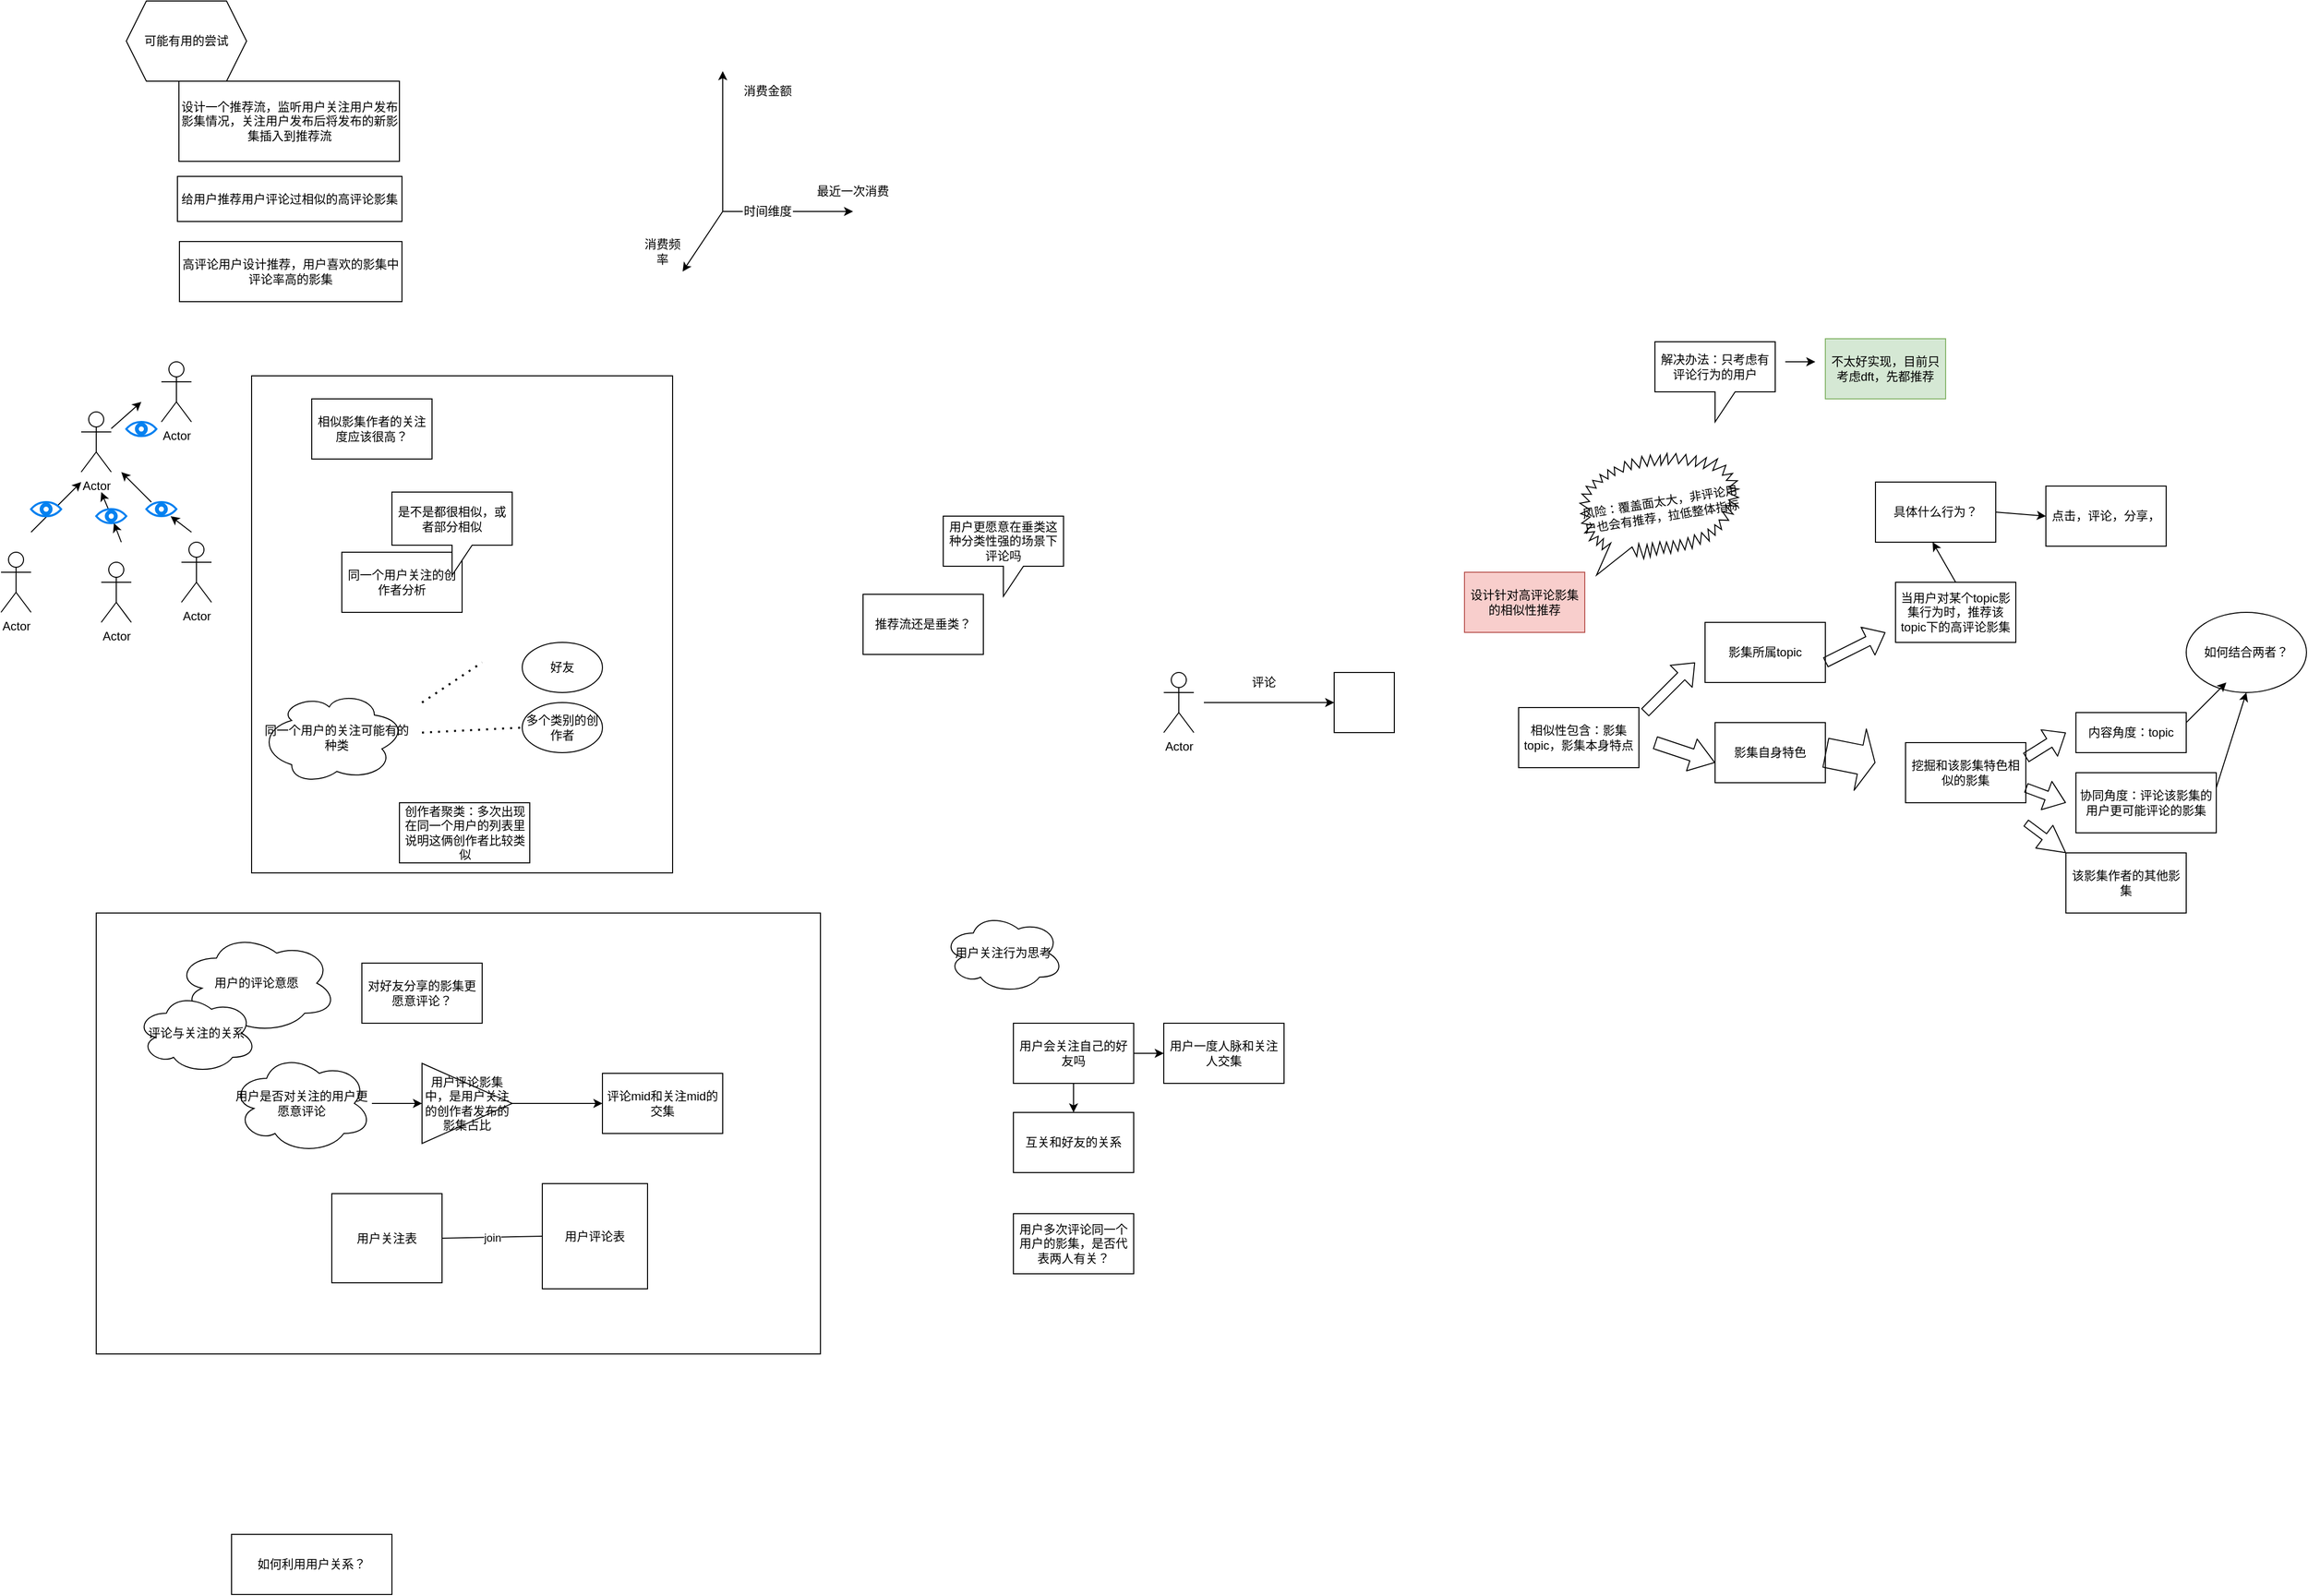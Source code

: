 <mxfile version="14.1.8" type="github" pages="3">
  <diagram id="dOFuiFwntcqT5JKXSm8d" name="Page-1">
    <mxGraphModel dx="1547" dy="1411" grid="1" gridSize="10" guides="1" tooltips="1" connect="1" arrows="1" fold="1" page="1" pageScale="1" pageWidth="827" pageHeight="1169" math="0" shadow="0">
      <root>
        <mxCell id="0" />
        <mxCell id="1" parent="0" />
        <mxCell id="rdN8tX-XrbKSmI1yQe68-52" value="" style="rounded=0;whiteSpace=wrap;html=1;" parent="1" vertex="1">
          <mxGeometry x="390" y="374" width="420" height="496" as="geometry" />
        </mxCell>
        <mxCell id="rdN8tX-XrbKSmI1yQe68-51" value="" style="rounded=0;whiteSpace=wrap;html=1;" parent="1" vertex="1">
          <mxGeometry x="235" y="910" width="722.5" height="440" as="geometry" />
        </mxCell>
        <mxCell id="rdN8tX-XrbKSmI1yQe68-13" value="设计一个推荐流，监听用户关注用户发布影集情况，关注用户发布后将发布的新影集插入到推荐流" style="rounded=0;whiteSpace=wrap;html=1;" parent="1" vertex="1">
          <mxGeometry x="317.5" y="80" width="220" height="80" as="geometry" />
        </mxCell>
        <mxCell id="rdN8tX-XrbKSmI1yQe68-14" value="Actor" style="shape=umlActor;verticalLabelPosition=bottom;verticalAlign=top;html=1;outlineConnect=0;" parent="1" vertex="1">
          <mxGeometry x="220" y="410" width="30" height="60" as="geometry" />
        </mxCell>
        <mxCell id="rdN8tX-XrbKSmI1yQe68-15" value="Actor" style="shape=umlActor;verticalLabelPosition=bottom;verticalAlign=top;html=1;outlineConnect=0;" parent="1" vertex="1">
          <mxGeometry x="140" y="550" width="30" height="60" as="geometry" />
        </mxCell>
        <mxCell id="rdN8tX-XrbKSmI1yQe68-16" value="Actor" style="shape=umlActor;verticalLabelPosition=bottom;verticalAlign=top;html=1;outlineConnect=0;" parent="1" vertex="1">
          <mxGeometry x="240" y="560" width="30" height="60" as="geometry" />
        </mxCell>
        <mxCell id="rdN8tX-XrbKSmI1yQe68-17" value="Actor" style="shape=umlActor;verticalLabelPosition=bottom;verticalAlign=top;html=1;outlineConnect=0;" parent="1" vertex="1">
          <mxGeometry x="320" y="540" width="30" height="60" as="geometry" />
        </mxCell>
        <mxCell id="rdN8tX-XrbKSmI1yQe68-18" value="" style="endArrow=classic;html=1;" parent="1" edge="1">
          <mxGeometry width="50" height="50" relative="1" as="geometry">
            <mxPoint x="170" y="530" as="sourcePoint" />
            <mxPoint x="220" y="480" as="targetPoint" />
          </mxGeometry>
        </mxCell>
        <mxCell id="rdN8tX-XrbKSmI1yQe68-19" value="" style="endArrow=classic;html=1;" parent="1" source="rdN8tX-XrbKSmI1yQe68-22" edge="1">
          <mxGeometry width="50" height="50" relative="1" as="geometry">
            <mxPoint x="260" y="540" as="sourcePoint" />
            <mxPoint x="240" y="490" as="targetPoint" />
          </mxGeometry>
        </mxCell>
        <mxCell id="rdN8tX-XrbKSmI1yQe68-20" value="" style="endArrow=classic;html=1;exitX=0.167;exitY=0.004;exitDx=0;exitDy=0;exitPerimeter=0;" parent="1" source="rdN8tX-XrbKSmI1yQe68-24" edge="1">
          <mxGeometry width="50" height="50" relative="1" as="geometry">
            <mxPoint x="350" y="470" as="sourcePoint" />
            <mxPoint x="260" y="470" as="targetPoint" />
            <Array as="points">
              <mxPoint x="270" y="480" />
            </Array>
          </mxGeometry>
        </mxCell>
        <mxCell id="rdN8tX-XrbKSmI1yQe68-21" value="" style="html=1;verticalLabelPosition=bottom;align=center;labelBackgroundColor=#ffffff;verticalAlign=top;strokeWidth=2;strokeColor=#0080F0;shadow=0;dashed=0;shape=mxgraph.ios7.icons.eye;" parent="1" vertex="1">
          <mxGeometry x="170" y="500" width="30" height="14.1" as="geometry" />
        </mxCell>
        <mxCell id="rdN8tX-XrbKSmI1yQe68-22" value="" style="html=1;verticalLabelPosition=bottom;align=center;labelBackgroundColor=#ffffff;verticalAlign=top;strokeWidth=2;strokeColor=#0080F0;shadow=0;dashed=0;shape=mxgraph.ios7.icons.eye;" parent="1" vertex="1">
          <mxGeometry x="235" y="506.95" width="30" height="14.1" as="geometry" />
        </mxCell>
        <mxCell id="rdN8tX-XrbKSmI1yQe68-23" value="" style="endArrow=classic;html=1;" parent="1" target="rdN8tX-XrbKSmI1yQe68-22" edge="1">
          <mxGeometry width="50" height="50" relative="1" as="geometry">
            <mxPoint x="260" y="540" as="sourcePoint" />
            <mxPoint x="240" y="490" as="targetPoint" />
          </mxGeometry>
        </mxCell>
        <mxCell id="rdN8tX-XrbKSmI1yQe68-24" value="" style="html=1;verticalLabelPosition=bottom;align=center;labelBackgroundColor=#ffffff;verticalAlign=top;strokeWidth=2;strokeColor=#0080F0;shadow=0;dashed=0;shape=mxgraph.ios7.icons.eye;" parent="1" vertex="1">
          <mxGeometry x="285" y="499.95" width="30" height="14.1" as="geometry" />
        </mxCell>
        <mxCell id="rdN8tX-XrbKSmI1yQe68-25" value="" style="endArrow=classic;html=1;" parent="1" target="rdN8tX-XrbKSmI1yQe68-24" edge="1">
          <mxGeometry width="50" height="50" relative="1" as="geometry">
            <mxPoint x="330.0" y="530" as="sourcePoint" />
            <mxPoint x="270" y="480" as="targetPoint" />
          </mxGeometry>
        </mxCell>
        <mxCell id="rdN8tX-XrbKSmI1yQe68-26" value="" style="endArrow=classic;html=1;" parent="1" source="rdN8tX-XrbKSmI1yQe68-14" edge="1">
          <mxGeometry width="50" height="50" relative="1" as="geometry">
            <mxPoint x="330.01" y="469.996" as="sourcePoint" />
            <mxPoint x="280" y="400" as="targetPoint" />
            <Array as="points" />
          </mxGeometry>
        </mxCell>
        <mxCell id="rdN8tX-XrbKSmI1yQe68-27" value="Actor" style="shape=umlActor;verticalLabelPosition=bottom;verticalAlign=top;html=1;outlineConnect=0;" parent="1" vertex="1">
          <mxGeometry x="300" y="360" width="30" height="60" as="geometry" />
        </mxCell>
        <mxCell id="rdN8tX-XrbKSmI1yQe68-28" value="" style="html=1;verticalLabelPosition=bottom;align=center;labelBackgroundColor=#ffffff;verticalAlign=top;strokeWidth=2;strokeColor=#0080F0;shadow=0;dashed=0;shape=mxgraph.ios7.icons.eye;" parent="1" vertex="1">
          <mxGeometry x="265" y="420" width="30" height="14.1" as="geometry" />
        </mxCell>
        <mxCell id="rdN8tX-XrbKSmI1yQe68-29" value="相似影集作者的关注度应该很高？" style="rounded=0;whiteSpace=wrap;html=1;" parent="1" vertex="1">
          <mxGeometry x="450" y="397" width="120" height="60" as="geometry" />
        </mxCell>
        <mxCell id="rdN8tX-XrbKSmI1yQe68-30" value="同一个用户关注的创作者分析" style="rounded=0;whiteSpace=wrap;html=1;" parent="1" vertex="1">
          <mxGeometry x="480" y="550" width="120" height="60" as="geometry" />
        </mxCell>
        <mxCell id="rdN8tX-XrbKSmI1yQe68-31" value="是不是都很相似，或者部分相似" style="shape=callout;whiteSpace=wrap;html=1;perimeter=calloutPerimeter;" parent="1" vertex="1">
          <mxGeometry x="530" y="490" width="120" height="83" as="geometry" />
        </mxCell>
        <mxCell id="rdN8tX-XrbKSmI1yQe68-32" value="同一个用户的关注可能有的种类" style="ellipse;shape=cloud;whiteSpace=wrap;html=1;direction=south;" parent="1" vertex="1">
          <mxGeometry x="400" y="690" width="150" height="90" as="geometry" />
        </mxCell>
        <mxCell id="rdN8tX-XrbKSmI1yQe68-33" value="好友" style="ellipse;whiteSpace=wrap;html=1;" parent="1" vertex="1">
          <mxGeometry x="660" y="640" width="80" height="50" as="geometry" />
        </mxCell>
        <mxCell id="rdN8tX-XrbKSmI1yQe68-34" value="多个类别的创作者" style="ellipse;whiteSpace=wrap;html=1;" parent="1" vertex="1">
          <mxGeometry x="660" y="700" width="80" height="50" as="geometry" />
        </mxCell>
        <mxCell id="rdN8tX-XrbKSmI1yQe68-36" value="创作者聚类：多次出现在同一个用户的列表里说明这俩创作者比较类似" style="rounded=0;whiteSpace=wrap;html=1;" parent="1" vertex="1">
          <mxGeometry x="537.5" y="800" width="130" height="60" as="geometry" />
        </mxCell>
        <mxCell id="rdN8tX-XrbKSmI1yQe68-39" value="" style="endArrow=none;dashed=1;html=1;dashPattern=1 3;strokeWidth=2;" parent="1" edge="1">
          <mxGeometry width="50" height="50" relative="1" as="geometry">
            <mxPoint x="560" y="700" as="sourcePoint" />
            <mxPoint x="620" y="660" as="targetPoint" />
          </mxGeometry>
        </mxCell>
        <mxCell id="rdN8tX-XrbKSmI1yQe68-40" value="" style="endArrow=none;dashed=1;html=1;dashPattern=1 3;strokeWidth=2;entryX=0;entryY=0.5;entryDx=0;entryDy=0;" parent="1" target="rdN8tX-XrbKSmI1yQe68-34" edge="1">
          <mxGeometry width="50" height="50" relative="1" as="geometry">
            <mxPoint x="560" y="730" as="sourcePoint" />
            <mxPoint x="630" y="670" as="targetPoint" />
          </mxGeometry>
        </mxCell>
        <mxCell id="rdN8tX-XrbKSmI1yQe68-41" value="用户的评论意愿" style="ellipse;shape=cloud;whiteSpace=wrap;html=1;" parent="1" vertex="1">
          <mxGeometry x="315" y="930" width="160" height="100" as="geometry" />
        </mxCell>
        <mxCell id="rdN8tX-XrbKSmI1yQe68-45" value="" style="edgeStyle=orthogonalEdgeStyle;rounded=0;orthogonalLoop=1;jettySize=auto;html=1;" parent="1" source="rdN8tX-XrbKSmI1yQe68-42" target="rdN8tX-XrbKSmI1yQe68-43" edge="1">
          <mxGeometry relative="1" as="geometry" />
        </mxCell>
        <mxCell id="rdN8tX-XrbKSmI1yQe68-42" value="用户是否对关注的用户更愿意评论" style="ellipse;shape=cloud;whiteSpace=wrap;html=1;" parent="1" vertex="1">
          <mxGeometry x="370" y="1050" width="140" height="100" as="geometry" />
        </mxCell>
        <mxCell id="rdN8tX-XrbKSmI1yQe68-47" value="" style="edgeStyle=orthogonalEdgeStyle;rounded=0;orthogonalLoop=1;jettySize=auto;html=1;" parent="1" source="rdN8tX-XrbKSmI1yQe68-43" target="rdN8tX-XrbKSmI1yQe68-46" edge="1">
          <mxGeometry relative="1" as="geometry" />
        </mxCell>
        <mxCell id="rdN8tX-XrbKSmI1yQe68-43" value="用户评论影集中，是用户关注的创作者发布的影集占比" style="triangle;whiteSpace=wrap;html=1;" parent="1" vertex="1">
          <mxGeometry x="560" y="1060" width="90" height="80" as="geometry" />
        </mxCell>
        <mxCell id="rdN8tX-XrbKSmI1yQe68-46" value="评论mid和关注mid的交集" style="rounded=0;whiteSpace=wrap;html=1;" parent="1" vertex="1">
          <mxGeometry x="740" y="1070" width="120" height="60" as="geometry" />
        </mxCell>
        <mxCell id="rdN8tX-XrbKSmI1yQe68-48" value="用户关注表" style="rounded=0;whiteSpace=wrap;html=1;" parent="1" vertex="1">
          <mxGeometry x="470" y="1190" width="110" height="89" as="geometry" />
        </mxCell>
        <mxCell id="rdN8tX-XrbKSmI1yQe68-49" value="用户评论表" style="whiteSpace=wrap;html=1;aspect=fixed;" parent="1" vertex="1">
          <mxGeometry x="680" y="1180" width="105" height="105" as="geometry" />
        </mxCell>
        <mxCell id="rdN8tX-XrbKSmI1yQe68-50" value="join" style="endArrow=none;html=1;entryX=0;entryY=0.5;entryDx=0;entryDy=0;exitX=1;exitY=0.5;exitDx=0;exitDy=0;" parent="1" source="rdN8tX-XrbKSmI1yQe68-48" target="rdN8tX-XrbKSmI1yQe68-49" edge="1">
          <mxGeometry width="50" height="50" relative="1" as="geometry">
            <mxPoint x="530" y="1250" as="sourcePoint" />
            <mxPoint x="580" y="1200" as="targetPoint" />
          </mxGeometry>
        </mxCell>
        <mxCell id="rdN8tX-XrbKSmI1yQe68-53" value="对好友分享的影集更愿意评论？" style="rounded=0;whiteSpace=wrap;html=1;" parent="1" vertex="1">
          <mxGeometry x="500" y="960" width="120" height="60" as="geometry" />
        </mxCell>
        <mxCell id="rdN8tX-XrbKSmI1yQe68-54" value="推荐流还是垂类？" style="rounded=0;whiteSpace=wrap;html=1;" parent="1" vertex="1">
          <mxGeometry x="1000" y="592" width="120" height="60" as="geometry" />
        </mxCell>
        <mxCell id="rdN8tX-XrbKSmI1yQe68-55" value="用户更愿意在垂类这种分类性强的场景下评论吗" style="shape=callout;whiteSpace=wrap;html=1;perimeter=calloutPerimeter;" parent="1" vertex="1">
          <mxGeometry x="1080" y="514" width="120" height="80" as="geometry" />
        </mxCell>
        <mxCell id="rdN8tX-XrbKSmI1yQe68-58" value="" style="edgeStyle=orthogonalEdgeStyle;rounded=0;orthogonalLoop=1;jettySize=auto;html=1;" parent="1" source="rdN8tX-XrbKSmI1yQe68-56" target="rdN8tX-XrbKSmI1yQe68-57" edge="1">
          <mxGeometry relative="1" as="geometry" />
        </mxCell>
        <mxCell id="rdN8tX-XrbKSmI1yQe68-60" value="" style="edgeStyle=orthogonalEdgeStyle;rounded=0;orthogonalLoop=1;jettySize=auto;html=1;" parent="1" source="rdN8tX-XrbKSmI1yQe68-56" target="rdN8tX-XrbKSmI1yQe68-59" edge="1">
          <mxGeometry relative="1" as="geometry" />
        </mxCell>
        <mxCell id="rdN8tX-XrbKSmI1yQe68-56" value="用户会关注自己的好友吗" style="rounded=0;whiteSpace=wrap;html=1;" parent="1" vertex="1">
          <mxGeometry x="1150" y="1020" width="120" height="60" as="geometry" />
        </mxCell>
        <mxCell id="rdN8tX-XrbKSmI1yQe68-57" value="用户一度人脉和关注人交集" style="rounded=0;whiteSpace=wrap;html=1;" parent="1" vertex="1">
          <mxGeometry x="1300" y="1020" width="120" height="60" as="geometry" />
        </mxCell>
        <mxCell id="rdN8tX-XrbKSmI1yQe68-59" value="互关和好友的关系" style="rounded=0;whiteSpace=wrap;html=1;" parent="1" vertex="1">
          <mxGeometry x="1150" y="1109" width="120" height="60" as="geometry" />
        </mxCell>
        <mxCell id="rdN8tX-XrbKSmI1yQe68-61" value="用户多次评论同一个用户的影集，是否代表两人有关？" style="rounded=0;whiteSpace=wrap;html=1;" parent="1" vertex="1">
          <mxGeometry x="1150" y="1210" width="120" height="60" as="geometry" />
        </mxCell>
        <mxCell id="rdN8tX-XrbKSmI1yQe68-62" value="如何利用用户关系？" style="rounded=0;whiteSpace=wrap;html=1;" parent="1" vertex="1">
          <mxGeometry x="370" y="1530" width="160" height="60" as="geometry" />
        </mxCell>
        <mxCell id="rdN8tX-XrbKSmI1yQe68-63" value="评论与关注的关系" style="ellipse;shape=cloud;whiteSpace=wrap;html=1;" parent="1" vertex="1">
          <mxGeometry x="275" y="990" width="120" height="80" as="geometry" />
        </mxCell>
        <mxCell id="rdN8tX-XrbKSmI1yQe68-64" value="用户关注行为思考" style="ellipse;shape=cloud;whiteSpace=wrap;html=1;" parent="1" vertex="1">
          <mxGeometry x="1080" y="910" width="120" height="80" as="geometry" />
        </mxCell>
        <mxCell id="rdN8tX-XrbKSmI1yQe68-65" value="可能有用的尝试" style="shape=hexagon;perimeter=hexagonPerimeter2;whiteSpace=wrap;html=1;fixedSize=1;" parent="1" vertex="1">
          <mxGeometry x="265" width="120" height="80" as="geometry" />
        </mxCell>
        <mxCell id="KU2vFLu4_p0BkYGEhkjV-1" value="" style="endArrow=classic;html=1;" parent="1" edge="1">
          <mxGeometry width="50" height="50" relative="1" as="geometry">
            <mxPoint x="860" y="210" as="sourcePoint" />
            <mxPoint x="860" y="70" as="targetPoint" />
          </mxGeometry>
        </mxCell>
        <mxCell id="KU2vFLu4_p0BkYGEhkjV-2" value="" style="endArrow=classic;html=1;" parent="1" source="KU2vFLu4_p0BkYGEhkjV-11" edge="1">
          <mxGeometry width="50" height="50" relative="1" as="geometry">
            <mxPoint x="860" y="210" as="sourcePoint" />
            <mxPoint x="990" y="210" as="targetPoint" />
          </mxGeometry>
        </mxCell>
        <mxCell id="KU2vFLu4_p0BkYGEhkjV-3" value="" style="endArrow=classic;html=1;" parent="1" edge="1">
          <mxGeometry width="50" height="50" relative="1" as="geometry">
            <mxPoint x="860" y="210" as="sourcePoint" />
            <mxPoint x="820" y="270" as="targetPoint" />
          </mxGeometry>
        </mxCell>
        <mxCell id="KU2vFLu4_p0BkYGEhkjV-4" value="最近一次消费" style="text;html=1;strokeColor=none;fillColor=none;align=center;verticalAlign=middle;whiteSpace=wrap;rounded=0;" parent="1" vertex="1">
          <mxGeometry x="950" y="180" width="80" height="20" as="geometry" />
        </mxCell>
        <mxCell id="KU2vFLu4_p0BkYGEhkjV-5" value="消费频率" style="text;html=1;strokeColor=none;fillColor=none;align=center;verticalAlign=middle;whiteSpace=wrap;rounded=0;" parent="1" vertex="1">
          <mxGeometry x="780" y="240" width="40" height="20" as="geometry" />
        </mxCell>
        <mxCell id="KU2vFLu4_p0BkYGEhkjV-8" value="消费金额" style="text;html=1;strokeColor=none;fillColor=none;align=center;verticalAlign=middle;whiteSpace=wrap;rounded=0;" parent="1" vertex="1">
          <mxGeometry x="880" y="80" width="50" height="20" as="geometry" />
        </mxCell>
        <mxCell id="KU2vFLu4_p0BkYGEhkjV-11" value="时间维度" style="text;html=1;strokeColor=none;fillColor=none;align=center;verticalAlign=middle;whiteSpace=wrap;rounded=0;" parent="1" vertex="1">
          <mxGeometry x="880" y="200" width="50" height="20" as="geometry" />
        </mxCell>
        <mxCell id="KU2vFLu4_p0BkYGEhkjV-12" value="" style="endArrow=none;html=1;endFill=0;" parent="1" target="KU2vFLu4_p0BkYGEhkjV-11" edge="1">
          <mxGeometry width="50" height="50" relative="1" as="geometry">
            <mxPoint x="860" y="210" as="sourcePoint" />
            <mxPoint x="990" y="210" as="targetPoint" />
          </mxGeometry>
        </mxCell>
        <mxCell id="KU2vFLu4_p0BkYGEhkjV-13" value="给用户推荐用户评论过相似的高评论影集" style="rounded=0;whiteSpace=wrap;html=1;" parent="1" vertex="1">
          <mxGeometry x="316" y="175" width="224" height="45" as="geometry" />
        </mxCell>
        <mxCell id="KU2vFLu4_p0BkYGEhkjV-16" value="高评论用户设计推荐，用户喜欢的影集中评论率高的影集" style="rounded=0;whiteSpace=wrap;html=1;" parent="1" vertex="1">
          <mxGeometry x="318" y="240" width="222" height="60" as="geometry" />
        </mxCell>
        <mxCell id="WXnNlb9rx-LCzxP0Qc3t-2" value="Actor" style="shape=umlActor;verticalLabelPosition=bottom;verticalAlign=top;html=1;outlineConnect=0;" parent="1" vertex="1">
          <mxGeometry x="1300" y="670" width="30" height="60" as="geometry" />
        </mxCell>
        <mxCell id="WXnNlb9rx-LCzxP0Qc3t-3" value="" style="rounded=0;whiteSpace=wrap;html=1;" parent="1" vertex="1">
          <mxGeometry x="1470" y="670" width="60" height="60" as="geometry" />
        </mxCell>
        <mxCell id="WXnNlb9rx-LCzxP0Qc3t-4" value="" style="endArrow=classic;html=1;entryX=0;entryY=0.5;entryDx=0;entryDy=0;" parent="1" target="WXnNlb9rx-LCzxP0Qc3t-3" edge="1">
          <mxGeometry width="50" height="50" relative="1" as="geometry">
            <mxPoint x="1340" y="700" as="sourcePoint" />
            <mxPoint x="1420" y="680" as="targetPoint" />
            <Array as="points">
              <mxPoint x="1420" y="700" />
            </Array>
          </mxGeometry>
        </mxCell>
        <mxCell id="WXnNlb9rx-LCzxP0Qc3t-5" value="评论" style="text;html=1;strokeColor=none;fillColor=none;align=center;verticalAlign=middle;whiteSpace=wrap;rounded=0;" parent="1" vertex="1">
          <mxGeometry x="1380" y="670" width="40" height="20" as="geometry" />
        </mxCell>
        <mxCell id="WXnNlb9rx-LCzxP0Qc3t-7" value="设计针对高评论影集的相似性推荐" style="rounded=0;whiteSpace=wrap;html=1;fillColor=#f8cecc;strokeColor=#b85450;" parent="1" vertex="1">
          <mxGeometry x="1600" y="570" width="120" height="60" as="geometry" />
        </mxCell>
        <mxCell id="WXnNlb9rx-LCzxP0Qc3t-8" value="相似性包含：影集topic，影集本身特点" style="rounded=0;whiteSpace=wrap;html=1;" parent="1" vertex="1">
          <mxGeometry x="1654" y="705" width="120" height="60" as="geometry" />
        </mxCell>
        <mxCell id="WXnNlb9rx-LCzxP0Qc3t-9" value="影集所属topic" style="rounded=0;whiteSpace=wrap;html=1;" parent="1" vertex="1">
          <mxGeometry x="1840" y="620" width="120" height="60" as="geometry" />
        </mxCell>
        <mxCell id="WXnNlb9rx-LCzxP0Qc3t-10" value="" style="shape=flexArrow;endArrow=classic;html=1;" parent="1" edge="1">
          <mxGeometry width="50" height="50" relative="1" as="geometry">
            <mxPoint x="1780" y="710" as="sourcePoint" />
            <mxPoint x="1830" y="660" as="targetPoint" />
          </mxGeometry>
        </mxCell>
        <mxCell id="WXnNlb9rx-LCzxP0Qc3t-11" value="影集自身特色" style="rounded=0;whiteSpace=wrap;html=1;" parent="1" vertex="1">
          <mxGeometry x="1850" y="720" width="110" height="60" as="geometry" />
        </mxCell>
        <mxCell id="WXnNlb9rx-LCzxP0Qc3t-12" value="" style="shape=flexArrow;endArrow=classic;html=1;width=12.414;endSize=7.655;" parent="1" edge="1">
          <mxGeometry width="50" height="50" relative="1" as="geometry">
            <mxPoint x="1790" y="740" as="sourcePoint" />
            <mxPoint x="1850" y="760" as="targetPoint" />
          </mxGeometry>
        </mxCell>
        <mxCell id="WXnNlb9rx-LCzxP0Qc3t-13" value="挖掘和该影集特色相似的影集" style="rounded=0;whiteSpace=wrap;html=1;" parent="1" vertex="1">
          <mxGeometry x="2040" y="740" width="120" height="60" as="geometry" />
        </mxCell>
        <mxCell id="WXnNlb9rx-LCzxP0Qc3t-14" value="" style="shape=flexArrow;endArrow=classic;html=1;exitX=1;exitY=0.5;exitDx=0;exitDy=0;width=29.333;endSize=4.68;endWidth=32.092;" parent="1" source="WXnNlb9rx-LCzxP0Qc3t-11" edge="1">
          <mxGeometry width="50" height="50" relative="1" as="geometry">
            <mxPoint x="1980" y="800" as="sourcePoint" />
            <mxPoint x="2010" y="760" as="targetPoint" />
            <Array as="points" />
          </mxGeometry>
        </mxCell>
        <mxCell id="WXnNlb9rx-LCzxP0Qc3t-16" value="内容角度：topic" style="rounded=0;whiteSpace=wrap;html=1;" parent="1" vertex="1">
          <mxGeometry x="2210" y="710" width="110" height="40" as="geometry" />
        </mxCell>
        <mxCell id="WXnNlb9rx-LCzxP0Qc3t-17" value="当用户对某个topic影集行为时，推荐该topic下的高评论影集" style="rounded=0;whiteSpace=wrap;html=1;" parent="1" vertex="1">
          <mxGeometry x="2030" y="580" width="120" height="60" as="geometry" />
        </mxCell>
        <mxCell id="WXnNlb9rx-LCzxP0Qc3t-18" value="" style="shape=flexArrow;endArrow=classic;html=1;" parent="1" edge="1">
          <mxGeometry width="50" height="50" relative="1" as="geometry">
            <mxPoint x="1960" y="660" as="sourcePoint" />
            <mxPoint x="2020" y="630" as="targetPoint" />
          </mxGeometry>
        </mxCell>
        <mxCell id="WXnNlb9rx-LCzxP0Qc3t-19" value="具体什么行为？" style="rounded=0;whiteSpace=wrap;html=1;" parent="1" vertex="1">
          <mxGeometry x="2010" y="480" width="120" height="60" as="geometry" />
        </mxCell>
        <mxCell id="WXnNlb9rx-LCzxP0Qc3t-20" value="" style="endArrow=classic;html=1;exitX=0.5;exitY=0;exitDx=0;exitDy=0;" parent="1" source="WXnNlb9rx-LCzxP0Qc3t-17" edge="1">
          <mxGeometry width="50" height="50" relative="1" as="geometry">
            <mxPoint x="2017" y="590" as="sourcePoint" />
            <mxPoint x="2067" y="540" as="targetPoint" />
          </mxGeometry>
        </mxCell>
        <mxCell id="WXnNlb9rx-LCzxP0Qc3t-22" value="" style="shape=flexArrow;endArrow=classic;html=1;exitX=1;exitY=0.25;exitDx=0;exitDy=0;" parent="1" source="WXnNlb9rx-LCzxP0Qc3t-13" edge="1">
          <mxGeometry width="50" height="50" relative="1" as="geometry">
            <mxPoint x="2160" y="790" as="sourcePoint" />
            <mxPoint x="2200" y="730" as="targetPoint" />
          </mxGeometry>
        </mxCell>
        <mxCell id="WXnNlb9rx-LCzxP0Qc3t-23" value="协同角度：评论该影集的用户更可能评论的影集" style="rounded=0;whiteSpace=wrap;html=1;" parent="1" vertex="1">
          <mxGeometry x="2210" y="770" width="140" height="60" as="geometry" />
        </mxCell>
        <mxCell id="WXnNlb9rx-LCzxP0Qc3t-24" value="" style="shape=flexArrow;endArrow=classic;html=1;width=9.091;endSize=6.364;exitX=1;exitY=0.75;exitDx=0;exitDy=0;" parent="1" source="WXnNlb9rx-LCzxP0Qc3t-13" edge="1">
          <mxGeometry width="50" height="50" relative="1" as="geometry">
            <mxPoint x="2160" y="790" as="sourcePoint" />
            <mxPoint x="2200" y="800" as="targetPoint" />
          </mxGeometry>
        </mxCell>
        <mxCell id="WXnNlb9rx-LCzxP0Qc3t-25" value="如何结合两者？" style="ellipse;whiteSpace=wrap;html=1;" parent="1" vertex="1">
          <mxGeometry x="2320" y="610" width="120" height="80" as="geometry" />
        </mxCell>
        <mxCell id="WXnNlb9rx-LCzxP0Qc3t-26" value="" style="endArrow=classic;html=1;" parent="1" edge="1">
          <mxGeometry width="50" height="50" relative="1" as="geometry">
            <mxPoint x="2320" y="720" as="sourcePoint" />
            <mxPoint x="2360" y="680" as="targetPoint" />
          </mxGeometry>
        </mxCell>
        <mxCell id="WXnNlb9rx-LCzxP0Qc3t-27" value="" style="endArrow=classic;html=1;entryX=0.5;entryY=1;entryDx=0;entryDy=0;exitX=1;exitY=0.25;exitDx=0;exitDy=0;" parent="1" source="WXnNlb9rx-LCzxP0Qc3t-23" target="WXnNlb9rx-LCzxP0Qc3t-25" edge="1">
          <mxGeometry width="50" height="50" relative="1" as="geometry">
            <mxPoint x="2350" y="750" as="sourcePoint" />
            <mxPoint x="2400" y="700" as="targetPoint" />
          </mxGeometry>
        </mxCell>
        <mxCell id="WXnNlb9rx-LCzxP0Qc3t-29" value="" style="shape=flexArrow;endArrow=classic;html=1;width=7.368;endSize=8.474;" parent="1" edge="1">
          <mxGeometry width="50" height="50" relative="1" as="geometry">
            <mxPoint x="2160" y="820" as="sourcePoint" />
            <mxPoint x="2200" y="850" as="targetPoint" />
          </mxGeometry>
        </mxCell>
        <mxCell id="WXnNlb9rx-LCzxP0Qc3t-30" value="该影集作者的其他影集" style="rounded=0;whiteSpace=wrap;html=1;gradientColor=none;" parent="1" vertex="1">
          <mxGeometry x="2200" y="850" width="120" height="60" as="geometry" />
        </mxCell>
        <mxCell id="WXnNlb9rx-LCzxP0Qc3t-31" value="点击，评论，分享，" style="rounded=0;whiteSpace=wrap;html=1;gradientColor=none;" parent="1" vertex="1">
          <mxGeometry x="2180" y="484" width="120" height="60" as="geometry" />
        </mxCell>
        <mxCell id="WXnNlb9rx-LCzxP0Qc3t-34" value="" style="endArrow=classic;html=1;exitX=1;exitY=0.5;exitDx=0;exitDy=0;entryX=0;entryY=0.5;entryDx=0;entryDy=0;" parent="1" source="WXnNlb9rx-LCzxP0Qc3t-19" target="WXnNlb9rx-LCzxP0Qc3t-31" edge="1">
          <mxGeometry width="50" height="50" relative="1" as="geometry">
            <mxPoint x="2140" y="540" as="sourcePoint" />
            <mxPoint x="2190" y="490" as="targetPoint" />
          </mxGeometry>
        </mxCell>
        <mxCell id="WXnNlb9rx-LCzxP0Qc3t-35" value="风险：覆盖面太大，非评论用户也会有推荐，拉低整体指标" style="whiteSpace=wrap;html=1;shape=mxgraph.basic.loud_callout;gradientColor=none;rotation=-9;" parent="1" vertex="1">
          <mxGeometry x="1715.72" y="452.05" width="160" height="110" as="geometry" />
        </mxCell>
        <mxCell id="WXnNlb9rx-LCzxP0Qc3t-36" value="解决办法：只考虑有评论行为的用户" style="shape=callout;whiteSpace=wrap;html=1;perimeter=calloutPerimeter;gradientColor=none;" parent="1" vertex="1">
          <mxGeometry x="1790" y="340" width="120" height="80" as="geometry" />
        </mxCell>
        <mxCell id="WXnNlb9rx-LCzxP0Qc3t-37" value="不太好实现，目前只考虑dft，先都推荐" style="rounded=0;whiteSpace=wrap;html=1;fillColor=#d5e8d4;strokeColor=#82b366;" parent="1" vertex="1">
          <mxGeometry x="1960" y="337" width="120" height="60" as="geometry" />
        </mxCell>
        <mxCell id="WXnNlb9rx-LCzxP0Qc3t-38" value="" style="endArrow=classic;html=1;" parent="1" edge="1">
          <mxGeometry width="50" height="50" relative="1" as="geometry">
            <mxPoint x="1920" y="360" as="sourcePoint" />
            <mxPoint x="1950" y="360" as="targetPoint" />
          </mxGeometry>
        </mxCell>
      </root>
    </mxGraphModel>
  </diagram>
  <diagram id="rXC0bMsq2b_RQDuF7LYp" name="Page-2">
    <mxGraphModel dx="2567" dy="1588" grid="1" gridSize="10" guides="1" tooltips="1" connect="1" arrows="1" fold="1" page="1" pageScale="1" pageWidth="827" pageHeight="1169" math="0" shadow="0">
      <root>
        <mxCell id="RrwS-TyLUoEfU-ox_6Vm-0" />
        <mxCell id="RrwS-TyLUoEfU-ox_6Vm-1" parent="RrwS-TyLUoEfU-ox_6Vm-0" />
        <mxCell id="RrwS-TyLUoEfU-ox_6Vm-6" value="" style="edgeStyle=orthogonalEdgeStyle;rounded=0;orthogonalLoop=1;jettySize=auto;html=1;" parent="RrwS-TyLUoEfU-ox_6Vm-1" source="RrwS-TyLUoEfU-ox_6Vm-2" target="RrwS-TyLUoEfU-ox_6Vm-3" edge="1">
          <mxGeometry relative="1" as="geometry" />
        </mxCell>
        <mxCell id="RrwS-TyLUoEfU-ox_6Vm-2" value="用户history_feature" style="rounded=0;whiteSpace=wrap;html=1;" parent="RrwS-TyLUoEfU-ox_6Vm-1" vertex="1">
          <mxGeometry x="5" y="100" width="120" height="60" as="geometry" />
        </mxCell>
        <mxCell id="RrwS-TyLUoEfU-ox_6Vm-3" value="获取top5标签，&lt;br&gt;&amp;nbsp;score = t_play*1 + t_favor*5+t_share *5 + t_comment*10" style="rounded=0;whiteSpace=wrap;html=1;" parent="RrwS-TyLUoEfU-ox_6Vm-1" vertex="1">
          <mxGeometry x="-50" y="215" width="230" height="90" as="geometry" />
        </mxCell>
        <mxCell id="RrwS-TyLUoEfU-ox_6Vm-4" value="redis取数据:&lt;br&gt;tag:v6:[tagId]" style="rounded=0;whiteSpace=wrap;html=1;" parent="RrwS-TyLUoEfU-ox_6Vm-1" vertex="1">
          <mxGeometry x="450" y="230" width="120" height="60" as="geometry" />
        </mxCell>
        <mxCell id="RrwS-TyLUoEfU-ox_6Vm-8" value="" style="edgeStyle=orthogonalEdgeStyle;rounded=0;orthogonalLoop=1;jettySize=auto;html=1;" parent="RrwS-TyLUoEfU-ox_6Vm-1" source="RrwS-TyLUoEfU-ox_6Vm-5" target="RrwS-TyLUoEfU-ox_6Vm-4" edge="1">
          <mxGeometry relative="1" as="geometry" />
        </mxCell>
        <mxCell id="RrwS-TyLUoEfU-ox_6Vm-5" value="前15天影集按照评论uv/曝光uv排序" style="rounded=0;whiteSpace=wrap;html=1;" parent="RrwS-TyLUoEfU-ox_6Vm-1" vertex="1">
          <mxGeometry x="450" y="110" width="120" height="60" as="geometry" />
        </mxCell>
        <mxCell id="RrwS-TyLUoEfU-ox_6Vm-17" value="" style="edgeStyle=orthogonalEdgeStyle;rounded=0;orthogonalLoop=1;jettySize=auto;html=1;" parent="RrwS-TyLUoEfU-ox_6Vm-1" source="RrwS-TyLUoEfU-ox_6Vm-7" target="RrwS-TyLUoEfU-ox_6Vm-16" edge="1">
          <mxGeometry relative="1" as="geometry" />
        </mxCell>
        <mxCell id="RrwS-TyLUoEfU-ox_6Vm-7" value="标签影集排序：&lt;br&gt;tag_score = {1200000:3,1400000:3,100000:2,800000:1,900000:1}&lt;br&gt;按照上述顺序摆放影集" style="rounded=0;whiteSpace=wrap;html=1;" parent="RrwS-TyLUoEfU-ox_6Vm-1" vertex="1">
          <mxGeometry x="170" y="400" width="350" height="80" as="geometry" />
        </mxCell>
        <mxCell id="RrwS-TyLUoEfU-ox_6Vm-9" value="" style="endArrow=classic;html=1;exitX=0.5;exitY=1;exitDx=0;exitDy=0;entryX=0;entryY=0;entryDx=0;entryDy=0;" parent="RrwS-TyLUoEfU-ox_6Vm-1" source="RrwS-TyLUoEfU-ox_6Vm-3" target="RrwS-TyLUoEfU-ox_6Vm-13" edge="1">
          <mxGeometry width="50" height="50" relative="1" as="geometry">
            <mxPoint x="360" y="370" as="sourcePoint" />
            <mxPoint x="240" y="370" as="targetPoint" />
          </mxGeometry>
        </mxCell>
        <mxCell id="RrwS-TyLUoEfU-ox_6Vm-10" value="" style="endArrow=classic;html=1;exitX=0.5;exitY=1;exitDx=0;exitDy=0;entryX=0.5;entryY=0;entryDx=0;entryDy=0;" parent="RrwS-TyLUoEfU-ox_6Vm-1" source="RrwS-TyLUoEfU-ox_6Vm-4" target="RrwS-TyLUoEfU-ox_6Vm-7" edge="1">
          <mxGeometry width="50" height="50" relative="1" as="geometry">
            <mxPoint x="660" y="380" as="sourcePoint" />
            <mxPoint x="710" y="330" as="targetPoint" />
          </mxGeometry>
        </mxCell>
        <mxCell id="RrwS-TyLUoEfU-ox_6Vm-11" value="用户当前影集topic" style="rounded=0;whiteSpace=wrap;html=1;" parent="RrwS-TyLUoEfU-ox_6Vm-1" vertex="1">
          <mxGeometry x="220" y="230" width="120" height="60" as="geometry" />
        </mxCell>
        <mxCell id="RrwS-TyLUoEfU-ox_6Vm-12" value="" style="endArrow=classic;html=1;exitX=0.5;exitY=1;exitDx=0;exitDy=0;entryX=0.5;entryY=0;entryDx=0;entryDy=0;" parent="RrwS-TyLUoEfU-ox_6Vm-1" source="RrwS-TyLUoEfU-ox_6Vm-11" target="RrwS-TyLUoEfU-ox_6Vm-13" edge="1">
          <mxGeometry width="50" height="50" relative="1" as="geometry">
            <mxPoint x="280" y="380" as="sourcePoint" />
            <mxPoint x="280" y="370" as="targetPoint" />
          </mxGeometry>
        </mxCell>
        <mxCell id="RrwS-TyLUoEfU-ox_6Vm-13" value="" style="shape=lineEllipse;line=vertical;perimeter=ellipsePerimeter;whiteSpace=wrap;html=1;backgroundOutline=1;" parent="RrwS-TyLUoEfU-ox_6Vm-1" vertex="1">
          <mxGeometry x="230" y="340" width="30" height="30" as="geometry" />
        </mxCell>
        <mxCell id="RrwS-TyLUoEfU-ox_6Vm-15" value="" style="endArrow=classic;html=1;exitX=0.5;exitY=1;exitDx=0;exitDy=0;" parent="RrwS-TyLUoEfU-ox_6Vm-1" source="RrwS-TyLUoEfU-ox_6Vm-13" target="RrwS-TyLUoEfU-ox_6Vm-7" edge="1">
          <mxGeometry width="50" height="50" relative="1" as="geometry">
            <mxPoint x="310" y="390" as="sourcePoint" />
            <mxPoint x="360" y="340" as="targetPoint" />
          </mxGeometry>
        </mxCell>
        <mxCell id="RrwS-TyLUoEfU-ox_6Vm-16" value="limit:20,召回20条后历史过滤" style="rounded=0;whiteSpace=wrap;html=1;" parent="RrwS-TyLUoEfU-ox_6Vm-1" vertex="1">
          <mxGeometry x="285" y="525" width="120" height="60" as="geometry" />
        </mxCell>
      </root>
    </mxGraphModel>
  </diagram>
  <diagram id="XCMhOwfdfmZJwEUG3RQD" name="交叉特征分析">
    <mxGraphModel dx="557" dy="508" grid="1" gridSize="10" guides="1" tooltips="1" connect="1" arrows="1" fold="1" page="1" pageScale="1" pageWidth="827" pageHeight="1169" math="1" shadow="0">
      <root>
        <mxCell id="YCneD1ASrfSC1GxNxK6B-0" />
        <mxCell id="YCneD1ASrfSC1GxNxK6B-1" parent="YCneD1ASrfSC1GxNxK6B-0" />
        <mxCell id="YCneD1ASrfSC1GxNxK6B-2" value="交叉特征的后验频率作为概率赋值给具有该特征的实体" style="rounded=0;whiteSpace=wrap;html=1;" parent="YCneD1ASrfSC1GxNxK6B-1" vertex="1">
          <mxGeometry x="240" y="40" width="140" height="70" as="geometry" />
        </mxCell>
        <mxCell id="YCneD1ASrfSC1GxNxK6B-4" value="特征A" style="text;html=1;strokeColor=none;fillColor=none;align=center;verticalAlign=middle;whiteSpace=wrap;rounded=0;" parent="YCneD1ASrfSC1GxNxK6B-1" vertex="1">
          <mxGeometry x="360" y="220" width="40" height="20" as="geometry" />
        </mxCell>
        <mxCell id="YCneD1ASrfSC1GxNxK6B-5" value="特征D" style="text;html=1;strokeColor=none;fillColor=none;align=center;verticalAlign=middle;whiteSpace=wrap;rounded=0;" parent="YCneD1ASrfSC1GxNxK6B-1" vertex="1">
          <mxGeometry x="360" y="340" width="40" height="20" as="geometry" />
        </mxCell>
        <mxCell id="o5c7Y9_hGRXvsQYUINZp-0" value="特征C" style="text;html=1;strokeColor=none;fillColor=none;align=center;verticalAlign=middle;whiteSpace=wrap;rounded=0;" parent="YCneD1ASrfSC1GxNxK6B-1" vertex="1">
          <mxGeometry x="360" y="300" width="40" height="20" as="geometry" />
        </mxCell>
        <mxCell id="o5c7Y9_hGRXvsQYUINZp-1" value="特征B" style="text;html=1;strokeColor=none;fillColor=none;align=center;verticalAlign=middle;whiteSpace=wrap;rounded=0;" parent="YCneD1ASrfSC1GxNxK6B-1" vertex="1">
          <mxGeometry x="360" y="260" width="40" height="20" as="geometry" />
        </mxCell>
        <mxCell id="o5c7Y9_hGRXvsQYUINZp-2" value="Actor" style="shape=umlActor;verticalLabelPosition=bottom;verticalAlign=top;html=1;outlineConnect=0;" parent="YCneD1ASrfSC1GxNxK6B-1" vertex="1">
          <mxGeometry x="290" y="250" width="30" height="60" as="geometry" />
        </mxCell>
        <mxCell id="o5c7Y9_hGRXvsQYUINZp-3" value="特征E" style="text;html=1;strokeColor=none;fillColor=none;align=center;verticalAlign=middle;whiteSpace=wrap;rounded=0;" parent="YCneD1ASrfSC1GxNxK6B-1" vertex="1">
          <mxGeometry x="440" y="190" width="40" height="20" as="geometry" />
        </mxCell>
        <mxCell id="o5c7Y9_hGRXvsQYUINZp-4" value="P(E/A)" style="text;html=1;strokeColor=none;fillColor=none;align=center;verticalAlign=middle;whiteSpace=wrap;rounded=0;" parent="YCneD1ASrfSC1GxNxK6B-1" vertex="1">
          <mxGeometry x="440" y="220" width="40" height="20" as="geometry" />
        </mxCell>
        <mxCell id="o5c7Y9_hGRXvsQYUINZp-5" value="P(E/B)" style="text;html=1;strokeColor=none;fillColor=none;align=center;verticalAlign=middle;whiteSpace=wrap;rounded=0;" parent="YCneD1ASrfSC1GxNxK6B-1" vertex="1">
          <mxGeometry x="440" y="260" width="40" height="20" as="geometry" />
        </mxCell>
        <mxCell id="o5c7Y9_hGRXvsQYUINZp-6" value="P(E/C)" style="text;html=1;strokeColor=none;fillColor=none;align=center;verticalAlign=middle;whiteSpace=wrap;rounded=0;" parent="YCneD1ASrfSC1GxNxK6B-1" vertex="1">
          <mxGeometry x="440" y="300" width="40" height="20" as="geometry" />
        </mxCell>
        <mxCell id="o5c7Y9_hGRXvsQYUINZp-7" value="P(E/D)" style="text;html=1;strokeColor=none;fillColor=none;align=center;verticalAlign=middle;whiteSpace=wrap;rounded=0;" parent="YCneD1ASrfSC1GxNxK6B-1" vertex="1">
          <mxGeometry x="440" y="340" width="40" height="20" as="geometry" />
        </mxCell>
        <mxCell id="o5c7Y9_hGRXvsQYUINZp-8" value="特征E" style="text;html=1;strokeColor=none;fillColor=none;align=center;verticalAlign=middle;whiteSpace=wrap;rounded=0;" parent="YCneD1ASrfSC1GxNxK6B-1" vertex="1">
          <mxGeometry x="200" y="190" width="40" height="20" as="geometry" />
        </mxCell>
        <mxCell id="o5c7Y9_hGRXvsQYUINZp-9" value="max(P(E/X)) where X\(\in\)(ABCD)" style="text;html=1;strokeColor=none;fillColor=none;align=center;verticalAlign=middle;whiteSpace=wrap;rounded=0;" parent="YCneD1ASrfSC1GxNxK6B-1" vertex="1">
          <mxGeometry x="150" y="240" width="100" height="80" as="geometry" />
        </mxCell>
        <mxCell id="o5c7Y9_hGRXvsQYUINZp-10" value="FM" style="rounded=0;whiteSpace=wrap;html=1;" parent="YCneD1ASrfSC1GxNxK6B-1" vertex="1">
          <mxGeometry x="70" y="430" width="80" height="40" as="geometry" />
        </mxCell>
        <mxCell id="NzlOYSND0oQRVoicwSXz-0" value="点击" style="rounded=0;whiteSpace=wrap;html=1;" vertex="1" parent="YCneD1ASrfSC1GxNxK6B-1">
          <mxGeometry x="340" y="520" width="120" height="60" as="geometry" />
        </mxCell>
        <mxCell id="NzlOYSND0oQRVoicwSXz-1" value="播放" style="rounded=0;whiteSpace=wrap;html=1;" vertex="1" parent="YCneD1ASrfSC1GxNxK6B-1">
          <mxGeometry x="200" y="670" width="120" height="60" as="geometry" />
        </mxCell>
        <mxCell id="NzlOYSND0oQRVoicwSXz-2" value="点赞" style="rounded=0;whiteSpace=wrap;html=1;" vertex="1" parent="YCneD1ASrfSC1GxNxK6B-1">
          <mxGeometry x="380" y="670" width="120" height="60" as="geometry" />
        </mxCell>
        <mxCell id="NzlOYSND0oQRVoicwSXz-3" value="关注" style="rounded=0;whiteSpace=wrap;html=1;" vertex="1" parent="YCneD1ASrfSC1GxNxK6B-1">
          <mxGeometry x="540" y="670" width="120" height="60" as="geometry" />
        </mxCell>
        <mxCell id="NzlOYSND0oQRVoicwSXz-5" value="分享" style="rounded=0;whiteSpace=wrap;html=1;" vertex="1" parent="YCneD1ASrfSC1GxNxK6B-1">
          <mxGeometry x="710" y="670" width="120" height="60" as="geometry" />
        </mxCell>
        <mxCell id="NzlOYSND0oQRVoicwSXz-6" value="评论" style="rounded=0;whiteSpace=wrap;html=1;" vertex="1" parent="YCneD1ASrfSC1GxNxK6B-1">
          <mxGeometry x="510" y="750" width="120" height="60" as="geometry" />
        </mxCell>
        <mxCell id="NzlOYSND0oQRVoicwSXz-8" value="" style="edgeStyle=orthogonalEdgeStyle;rounded=0;orthogonalLoop=1;jettySize=auto;html=1;" edge="1" parent="YCneD1ASrfSC1GxNxK6B-1" source="NzlOYSND0oQRVoicwSXz-7" target="NzlOYSND0oQRVoicwSXz-0">
          <mxGeometry relative="1" as="geometry" />
        </mxCell>
        <mxCell id="NzlOYSND0oQRVoicwSXz-7" value="Actor" style="shape=umlActor;verticalLabelPosition=bottom;verticalAlign=top;html=1;outlineConnect=0;" vertex="1" parent="YCneD1ASrfSC1GxNxK6B-1">
          <mxGeometry x="240" y="520" width="30" height="60" as="geometry" />
        </mxCell>
        <mxCell id="NzlOYSND0oQRVoicwSXz-9" value="" style="rounded=0;whiteSpace=wrap;html=1;" vertex="1" parent="YCneD1ASrfSC1GxNxK6B-1">
          <mxGeometry x="90" y="990" width="120" height="60" as="geometry" />
        </mxCell>
        <mxCell id="NzlOYSND0oQRVoicwSXz-10" value="" style="rounded=1;whiteSpace=wrap;html=1;" vertex="1" parent="YCneD1ASrfSC1GxNxK6B-1">
          <mxGeometry x="240" y="980" width="120" height="60" as="geometry" />
        </mxCell>
        <mxCell id="NzlOYSND0oQRVoicwSXz-11" value="" style="ellipse;whiteSpace=wrap;html=1;" vertex="1" parent="YCneD1ASrfSC1GxNxK6B-1">
          <mxGeometry x="190" y="810" width="70" height="40" as="geometry" />
        </mxCell>
        <mxCell id="NzlOYSND0oQRVoicwSXz-12" value="" style="endArrow=classic;html=1;entryX=0;entryY=1;entryDx=0;entryDy=0;" edge="1" parent="YCneD1ASrfSC1GxNxK6B-1" target="NzlOYSND0oQRVoicwSXz-11">
          <mxGeometry width="50" height="50" relative="1" as="geometry">
            <mxPoint x="130" y="980" as="sourcePoint" />
            <mxPoint x="210" y="890" as="targetPoint" />
          </mxGeometry>
        </mxCell>
        <mxCell id="NzlOYSND0oQRVoicwSXz-13" value="" style="endArrow=classic;html=1;entryX=1;entryY=1;entryDx=0;entryDy=0;" edge="1" parent="YCneD1ASrfSC1GxNxK6B-1" target="NzlOYSND0oQRVoicwSXz-11">
          <mxGeometry width="50" height="50" relative="1" as="geometry">
            <mxPoint x="300" y="980" as="sourcePoint" />
            <mxPoint x="350" y="910" as="targetPoint" />
          </mxGeometry>
        </mxCell>
      </root>
    </mxGraphModel>
  </diagram>
</mxfile>
